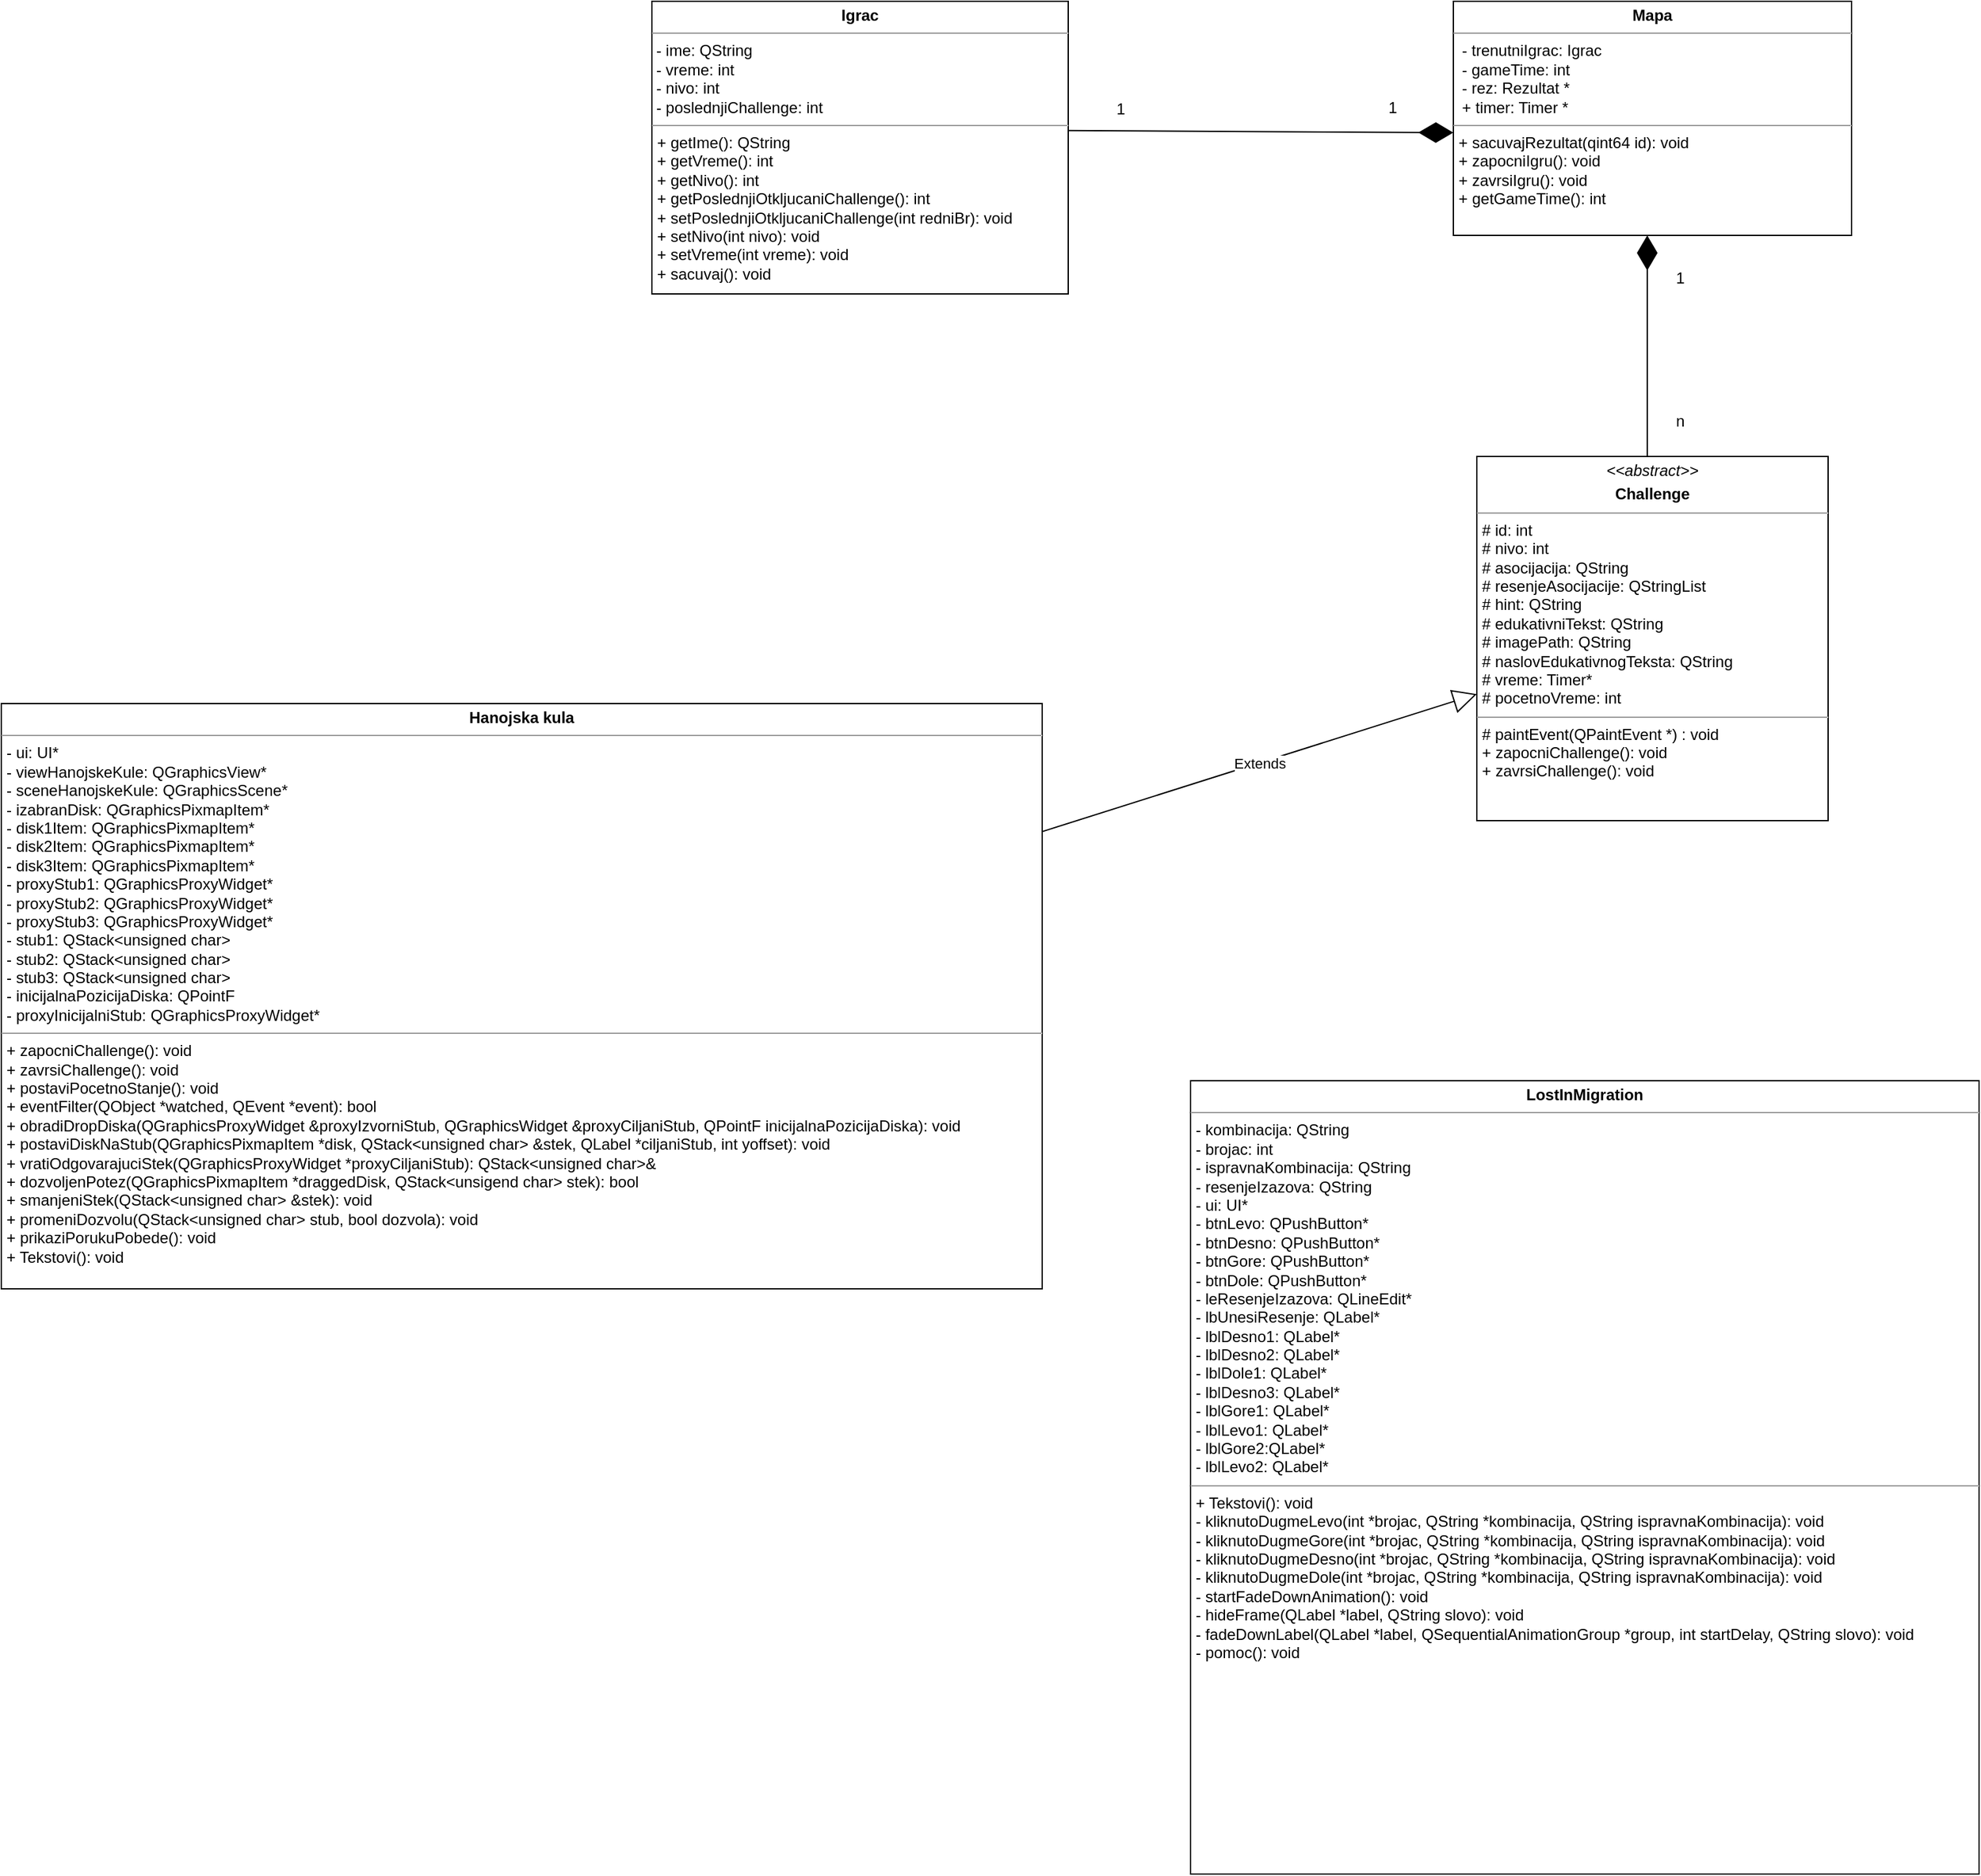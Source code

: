 <mxfile version="22.1.16" type="github">
  <diagram id="C5RBs43oDa-KdzZeNtuy" name="Page-1">
    <mxGraphModel dx="2000" dy="647" grid="1" gridSize="10" guides="1" tooltips="1" connect="1" arrows="1" fold="1" page="1" pageScale="1" pageWidth="827" pageHeight="1169" math="0" shadow="0">
      <root>
        <mxCell id="WIyWlLk6GJQsqaUBKTNV-0" />
        <mxCell id="WIyWlLk6GJQsqaUBKTNV-1" parent="WIyWlLk6GJQsqaUBKTNV-0" />
        <mxCell id="ZKOXfF2M6UwEkX-C8sho-0" value="&lt;p style=&quot;margin:0px;margin-top:4px;text-align:center;&quot;&gt;&lt;i&gt;&amp;lt;&amp;lt;abstract&amp;gt;&amp;gt;&lt;/i&gt;&lt;b&gt;&lt;i&gt;&lt;br&gt;&lt;/i&gt;&lt;/b&gt;&lt;/p&gt;&lt;p style=&quot;margin:0px;margin-top:4px;text-align:center;&quot;&gt;&lt;b&gt;Challenge&lt;/b&gt;&lt;/p&gt;&lt;hr size=&quot;1&quot;&gt;&lt;p style=&quot;margin:0px;margin-left:4px;&quot;&gt;# id: int&lt;/p&gt;&lt;p style=&quot;margin:0px;margin-left:4px;&quot;&gt;# nivo: int&lt;/p&gt;&lt;p style=&quot;margin:0px;margin-left:4px;&quot;&gt;# asocijacija: QString&lt;/p&gt;&lt;p style=&quot;margin:0px;margin-left:4px;&quot;&gt;# resenjeAsocijacije: QStringList&lt;/p&gt;&lt;p style=&quot;margin:0px;margin-left:4px;&quot;&gt;# hint: QString&lt;/p&gt;&lt;p style=&quot;margin:0px;margin-left:4px;&quot;&gt;# edukativniTekst: QString&lt;/p&gt;&lt;p style=&quot;margin:0px;margin-left:4px;&quot;&gt;# imagePath: QString&lt;/p&gt;&lt;p style=&quot;margin:0px;margin-left:4px;&quot;&gt;# naslovEdukativnogTeksta: QString&lt;/p&gt;&lt;p style=&quot;margin:0px;margin-left:4px;&quot;&gt;# vreme: Timer*&lt;/p&gt;&lt;p style=&quot;margin:0px;margin-left:4px;&quot;&gt;# pocetnoVreme: int&lt;/p&gt;&lt;hr size=&quot;1&quot;&gt;&lt;p style=&quot;margin:0px;margin-left:4px;&quot;&gt;# paintEvent(QPaintEvent *) : void&lt;/p&gt;&lt;p style=&quot;margin:0px;margin-left:4px;&quot;&gt;+ zapocniChallenge(): void&lt;/p&gt;&lt;p style=&quot;margin:0px;margin-left:4px;&quot;&gt;+ zavrsiChallenge(): void&lt;/p&gt;&lt;p style=&quot;margin:0px;margin-left:4px;&quot;&gt;&lt;br&gt;&lt;/p&gt;" style="verticalAlign=top;align=left;overflow=fill;fontSize=12;fontFamily=Helvetica;html=1;whiteSpace=wrap;" vertex="1" parent="WIyWlLk6GJQsqaUBKTNV-1">
          <mxGeometry x="334" y="500" width="270" height="280" as="geometry" />
        </mxCell>
        <mxCell id="ZKOXfF2M6UwEkX-C8sho-1" value="&lt;p style=&quot;margin:0px;margin-top:4px;text-align:center;&quot;&gt;&lt;b&gt;Mapa&lt;/b&gt;&lt;br&gt;&lt;/p&gt;&lt;hr size=&quot;1&quot;&gt;&lt;div&gt;&amp;nbsp; - trenutniIgrac: Igrac&lt;/div&gt;&lt;div&gt;&amp;nbsp; - gameTime: int&lt;/div&gt;&lt;div&gt;&amp;nbsp; - rez: Rezultat *&lt;/div&gt;&lt;div&gt;&amp;nbsp; + timer: Timer *&lt;br&gt;&lt;/div&gt;&lt;hr size=&quot;1&quot;&gt;&lt;p style=&quot;margin:0px;margin-left:4px;&quot;&gt;+ sacuvajRezultat(qint64 id): void&lt;/p&gt;&lt;p style=&quot;margin:0px;margin-left:4px;&quot;&gt;+ zapocniIgru(): void&lt;/p&gt;&lt;p style=&quot;margin:0px;margin-left:4px;&quot;&gt;+ zavrsiIgru(): void&lt;/p&gt;&lt;p style=&quot;margin:0px;margin-left:4px;&quot;&gt;+ getGameTime(): int&lt;br&gt;&lt;/p&gt;" style="verticalAlign=top;align=left;overflow=fill;fontSize=12;fontFamily=Helvetica;html=1;whiteSpace=wrap;" vertex="1" parent="WIyWlLk6GJQsqaUBKTNV-1">
          <mxGeometry x="316" y="150" width="306" height="180" as="geometry" />
        </mxCell>
        <mxCell id="ZKOXfF2M6UwEkX-C8sho-3" value="" style="endArrow=diamondThin;endFill=1;endSize=24;html=1;rounded=0;" edge="1" parent="WIyWlLk6GJQsqaUBKTNV-1">
          <mxGeometry width="160" relative="1" as="geometry">
            <mxPoint x="465" y="500" as="sourcePoint" />
            <mxPoint x="465" y="330" as="targetPoint" />
          </mxGeometry>
        </mxCell>
        <mxCell id="ZKOXfF2M6UwEkX-C8sho-4" value="1" style="text;html=1;align=center;verticalAlign=middle;resizable=0;points=[];autosize=1;strokeColor=none;fillColor=none;" vertex="1" parent="WIyWlLk6GJQsqaUBKTNV-1">
          <mxGeometry x="475" y="348" width="30" height="30" as="geometry" />
        </mxCell>
        <mxCell id="ZKOXfF2M6UwEkX-C8sho-5" value="n" style="text;html=1;align=center;verticalAlign=middle;resizable=0;points=[];autosize=1;strokeColor=none;fillColor=none;" vertex="1" parent="WIyWlLk6GJQsqaUBKTNV-1">
          <mxGeometry x="475" y="458" width="30" height="30" as="geometry" />
        </mxCell>
        <mxCell id="ZKOXfF2M6UwEkX-C8sho-6" value="&lt;p style=&quot;margin:0px;margin-top:4px;text-align:center;&quot;&gt;&lt;b&gt;Igrac&lt;/b&gt;&lt;br&gt;&lt;/p&gt;&lt;hr size=&quot;1&quot;&gt;&lt;div&gt;&amp;nbsp;- ime: QString&lt;/div&gt;&lt;div&gt;&amp;nbsp;- vreme: int&lt;/div&gt;&lt;div&gt;&amp;nbsp;- nivo: int &lt;br&gt;&lt;/div&gt;&lt;div&gt;&amp;nbsp;- poslednjiChallenge: int&lt;br&gt; &lt;/div&gt;&lt;hr size=&quot;1&quot;&gt;&lt;p style=&quot;margin:0px;margin-left:4px;&quot;&gt;+ getIme(): QString &lt;br&gt;&lt;/p&gt;&lt;p style=&quot;margin:0px;margin-left:4px;&quot;&gt;+ getVreme(): int&lt;/p&gt;&lt;p style=&quot;margin:0px;margin-left:4px;&quot;&gt;+ getNivo(): int &lt;br&gt;&lt;/p&gt;&lt;p style=&quot;margin:0px;margin-left:4px;&quot;&gt;+ getPoslednjiOtkljucaniChallenge(): int&lt;/p&gt;&lt;p style=&quot;margin:0px;margin-left:4px;&quot;&gt;+ setPoslednjiOtkljucaniChallenge(int redniBr): void&lt;/p&gt;&lt;p style=&quot;margin:0px;margin-left:4px;&quot;&gt;+ setNivo(int nivo): void&lt;/p&gt;&lt;p style=&quot;margin:0px;margin-left:4px;&quot;&gt;+ setVreme(int vreme): void&lt;/p&gt;&lt;p style=&quot;margin:0px;margin-left:4px;&quot;&gt;+ sacuvaj(): void&lt;br&gt;&lt;/p&gt;" style="verticalAlign=top;align=left;overflow=fill;fontSize=12;fontFamily=Helvetica;html=1;whiteSpace=wrap;" vertex="1" parent="WIyWlLk6GJQsqaUBKTNV-1">
          <mxGeometry x="-300" y="150" width="320" height="225" as="geometry" />
        </mxCell>
        <mxCell id="ZKOXfF2M6UwEkX-C8sho-7" value="" style="endArrow=diamondThin;endFill=1;endSize=24;html=1;rounded=0;" edge="1" parent="WIyWlLk6GJQsqaUBKTNV-1">
          <mxGeometry width="160" relative="1" as="geometry">
            <mxPoint x="20" y="249.377" as="sourcePoint" />
            <mxPoint x="316" y="251" as="targetPoint" />
          </mxGeometry>
        </mxCell>
        <mxCell id="ZKOXfF2M6UwEkX-C8sho-8" value="1" style="text;html=1;align=center;verticalAlign=middle;resizable=0;points=[];autosize=1;strokeColor=none;fillColor=none;" vertex="1" parent="WIyWlLk6GJQsqaUBKTNV-1">
          <mxGeometry x="45" y="218" width="30" height="30" as="geometry" />
        </mxCell>
        <mxCell id="ZKOXfF2M6UwEkX-C8sho-9" value="&lt;div&gt;1&lt;/div&gt;" style="text;html=1;align=center;verticalAlign=middle;resizable=0;points=[];autosize=1;strokeColor=none;fillColor=none;" vertex="1" parent="WIyWlLk6GJQsqaUBKTNV-1">
          <mxGeometry x="254" y="217" width="30" height="30" as="geometry" />
        </mxCell>
        <mxCell id="ZKOXfF2M6UwEkX-C8sho-10" value="&lt;p style=&quot;margin:0px;margin-top:4px;text-align:center;&quot;&gt;&lt;b&gt;Hanojska kula&lt;br&gt;&lt;/b&gt;&lt;/p&gt;&lt;hr size=&quot;1&quot;&gt;&lt;p style=&quot;margin:0px;margin-left:4px;&quot;&gt;- ui: UI*&lt;/p&gt;&lt;p style=&quot;margin:0px;margin-left:4px;&quot;&gt;- viewHanojskeKule: QGraphicsView*&lt;/p&gt;&lt;p style=&quot;margin:0px;margin-left:4px;&quot;&gt;- sceneHanojskeKule: QGraphicsScene*&lt;/p&gt;&lt;p style=&quot;margin:0px;margin-left:4px;&quot;&gt;- izabranDisk: QGraphicsPixmapItem*&lt;/p&gt;&lt;p style=&quot;margin:0px;margin-left:4px;&quot;&gt;- disk1Item: QGraphicsPixmapItem*&lt;/p&gt;&lt;p style=&quot;margin:0px;margin-left:4px;&quot;&gt;- disk2Item: QGraphicsPixmapItem*&lt;/p&gt;&lt;p style=&quot;margin:0px;margin-left:4px;&quot;&gt;- disk3Item: QGraphicsPixmapItem*&lt;/p&gt;&lt;p style=&quot;margin:0px;margin-left:4px;&quot;&gt;- proxyStub1: QGraphicsProxyWidget*&lt;/p&gt;&lt;p style=&quot;margin:0px;margin-left:4px;&quot;&gt;- proxyStub2: QGraphicsProxyWidget*&lt;/p&gt;&lt;p style=&quot;margin:0px;margin-left:4px;&quot;&gt;- proxyStub3: QGraphicsProxyWidget*&lt;/p&gt;&lt;p style=&quot;margin:0px;margin-left:4px;&quot;&gt;- stub1: QStack&amp;lt;unsigned char&amp;gt;&lt;/p&gt;&lt;p style=&quot;margin:0px;margin-left:4px;&quot;&gt;- stub2: QStack&amp;lt;unsigned char&amp;gt;&lt;/p&gt;&lt;p style=&quot;margin:0px;margin-left:4px;&quot;&gt;- stub3: QStack&amp;lt;unsigned char&amp;gt;&lt;/p&gt;&lt;p style=&quot;margin:0px;margin-left:4px;&quot;&gt;- inicijalnaPozicijaDiska: QPointF&lt;/p&gt;&lt;p style=&quot;margin:0px;margin-left:4px;&quot;&gt;- proxyInicijalniStub: QGraphicsProxyWidget*&lt;br&gt;&lt;/p&gt;&lt;hr size=&quot;1&quot;&gt;&lt;p style=&quot;margin:0px;margin-left:4px;&quot;&gt;+ zapocniChallenge(): void&lt;/p&gt;&lt;p style=&quot;margin:0px;margin-left:4px;&quot;&gt;+ zavrsiChallenge(): void&lt;/p&gt;&lt;p style=&quot;margin:0px;margin-left:4px;&quot;&gt;+ postaviPocetnoStanje(): void&lt;/p&gt;&lt;p style=&quot;margin:0px;margin-left:4px;&quot;&gt;+ eventFilter(QObject *watched, QEvent *event): bool&lt;/p&gt;&lt;p style=&quot;margin:0px;margin-left:4px;&quot;&gt;+ obradiDropDiska(QGraphicsProxyWidget &amp;amp;proxyIzvorniStub, QGraphicsWidget &amp;amp;proxyCiljaniStub, QPointF inicijalnaPozicijaDiska): void&lt;/p&gt;&lt;p style=&quot;margin:0px;margin-left:4px;&quot;&gt;+ postaviDiskNaStub(QGraphicsPixmapItem *disk, QStack&amp;lt;unsigned char&amp;gt; &amp;amp;stek, QLabel *ciljaniStub, int yoffset): void&lt;/p&gt;&lt;p style=&quot;margin:0px;margin-left:4px;&quot;&gt;+ vratiOdgovarajuciStek(QGraphicsProxyWidget *proxyCiljaniStub): QStack&amp;lt;unsigned char&amp;gt;&amp;amp;&lt;/p&gt;&lt;p style=&quot;margin:0px;margin-left:4px;&quot;&gt;+ dozvoljenPotez(QGraphicsPixmapItem *draggedDisk, QStack&amp;lt;unsigend char&amp;gt; stek): bool&lt;/p&gt;&lt;p style=&quot;margin:0px;margin-left:4px;&quot;&gt;+ smanjeniStek(QStack&amp;lt;unsigned char&amp;gt; &amp;amp;stek): void&lt;/p&gt;&lt;p style=&quot;margin:0px;margin-left:4px;&quot;&gt;+ promeniDozvolu(QStack&amp;lt;unsigned char&amp;gt; stub, bool dozvola): void&lt;/p&gt;&lt;p style=&quot;margin:0px;margin-left:4px;&quot;&gt;+ prikaziPorukuPobede(): void&lt;/p&gt;&lt;p style=&quot;margin:0px;margin-left:4px;&quot;&gt;+ Tekstovi(): void&lt;br&gt;&lt;/p&gt;&lt;p style=&quot;margin:0px;margin-left:4px;&quot;&gt;&lt;br&gt;&lt;/p&gt;&lt;p style=&quot;margin:0px;margin-left:4px;&quot;&gt;&amp;nbsp;&lt;/p&gt;" style="verticalAlign=top;align=left;overflow=fill;fontSize=12;fontFamily=Helvetica;html=1;whiteSpace=wrap;" vertex="1" parent="WIyWlLk6GJQsqaUBKTNV-1">
          <mxGeometry x="-800" y="690" width="800" height="450" as="geometry" />
        </mxCell>
        <mxCell id="ZKOXfF2M6UwEkX-C8sho-11" value="Extends" style="endArrow=block;endSize=16;endFill=0;html=1;rounded=0;" edge="1" parent="WIyWlLk6GJQsqaUBKTNV-1" source="ZKOXfF2M6UwEkX-C8sho-10" target="ZKOXfF2M6UwEkX-C8sho-0">
          <mxGeometry width="160" relative="1" as="geometry">
            <mxPoint x="60" y="730" as="sourcePoint" />
            <mxPoint x="220" y="730" as="targetPoint" />
          </mxGeometry>
        </mxCell>
        <mxCell id="ZKOXfF2M6UwEkX-C8sho-12" value="&lt;p style=&quot;margin:0px;margin-top:4px;text-align:center;&quot;&gt;&lt;b&gt;LostInMigration&lt;/b&gt;&lt;br&gt;&lt;/p&gt;&lt;hr size=&quot;1&quot;&gt;&lt;p style=&quot;margin:0px;margin-left:4px;&quot;&gt;- kombinacija: QString&lt;/p&gt;&lt;p style=&quot;margin:0px;margin-left:4px;&quot;&gt;- brojac: int&lt;/p&gt;&lt;p style=&quot;margin:0px;margin-left:4px;&quot;&gt;- ispravnaKombinacija: QString&lt;/p&gt;&lt;p style=&quot;margin:0px;margin-left:4px;&quot;&gt;- resenjeIzazova: QString&lt;/p&gt;&lt;p style=&quot;margin:0px;margin-left:4px;&quot;&gt;- ui: UI*&lt;/p&gt;&lt;p style=&quot;margin:0px;margin-left:4px;&quot;&gt;- btnLevo: QPushButton*&lt;/p&gt;&lt;p style=&quot;margin:0px;margin-left:4px;&quot;&gt;- btnDesno: QPushButton*&lt;/p&gt;&lt;p style=&quot;margin:0px;margin-left:4px;&quot;&gt;- btnGore: QPushButton*&lt;/p&gt;&lt;p style=&quot;margin:0px;margin-left:4px;&quot;&gt;- btnDole: QPushButton*&lt;/p&gt;&lt;p style=&quot;margin:0px;margin-left:4px;&quot;&gt;- leResenjeIzazova: QLineEdit*&lt;/p&gt;&lt;p style=&quot;margin:0px;margin-left:4px;&quot;&gt;- lbUnesiResenje: QLabel*&lt;/p&gt;&lt;p style=&quot;margin:0px;margin-left:4px;&quot;&gt;- lblDesno1: QLabel*&lt;/p&gt;&lt;p style=&quot;margin:0px;margin-left:4px;&quot;&gt;- lblDesno2: QLabel*&lt;/p&gt;&lt;p style=&quot;margin:0px;margin-left:4px;&quot;&gt;- lblDole1: QLabel*&lt;/p&gt;&lt;p style=&quot;margin:0px;margin-left:4px;&quot;&gt;- lblDesno3: QLabel*&lt;/p&gt;&lt;p style=&quot;margin:0px;margin-left:4px;&quot;&gt;- lblGore1: QLabel*&lt;/p&gt;&lt;p style=&quot;margin:0px;margin-left:4px;&quot;&gt;- lblLevo1: QLabel*&lt;/p&gt;&lt;p style=&quot;margin:0px;margin-left:4px;&quot;&gt;- lblGore2:QLabel*&lt;/p&gt;&lt;p style=&quot;margin:0px;margin-left:4px;&quot;&gt;- lblLevo2: QLabel*&lt;br&gt;&lt;/p&gt;&lt;hr size=&quot;1&quot;&gt;&lt;p style=&quot;margin:0px;margin-left:4px;&quot;&gt;+ Tekstovi(): void&lt;/p&gt;&lt;p style=&quot;margin:0px;margin-left:4px;&quot;&gt;- kliknutoDugmeLevo(int *brojac, QString *kombinacija, QString ispravnaKombinacija): void&lt;/p&gt;&lt;p style=&quot;margin:0px;margin-left:4px;&quot;&gt;- kliknutoDugmeGore(int *brojac, QString *kombinacija, QString ispravnaKombinacija): void&lt;/p&gt;&lt;p style=&quot;margin:0px;margin-left:4px;&quot;&gt;- kliknutoDugmeDesno(int *brojac, QString *kombinacija, QString ispravnaKombinacija): void&lt;/p&gt;&lt;p style=&quot;margin:0px;margin-left:4px;&quot;&gt;- kliknutoDugmeDole(int *brojac, QString *kombinacija, QString ispravnaKombinacija): void&lt;/p&gt;&lt;p style=&quot;margin:0px;margin-left:4px;&quot;&gt;- startFadeDownAnimation(): void&lt;/p&gt;&lt;p style=&quot;margin:0px;margin-left:4px;&quot;&gt;- hideFrame(QLabel *label, QString slovo): void&lt;/p&gt;&lt;p style=&quot;margin:0px;margin-left:4px;&quot;&gt;- fadeDownLabel(QLabel *label, QSequentialAnimationGroup *group, int startDelay, QString slovo): void&lt;/p&gt;&lt;p style=&quot;margin:0px;margin-left:4px;&quot;&gt;- pomoc(): void&lt;br&gt;&lt;/p&gt;" style="verticalAlign=top;align=left;overflow=fill;fontSize=12;fontFamily=Helvetica;html=1;whiteSpace=wrap;" vertex="1" parent="WIyWlLk6GJQsqaUBKTNV-1">
          <mxGeometry x="114" y="980" width="606" height="610" as="geometry" />
        </mxCell>
      </root>
    </mxGraphModel>
  </diagram>
</mxfile>
